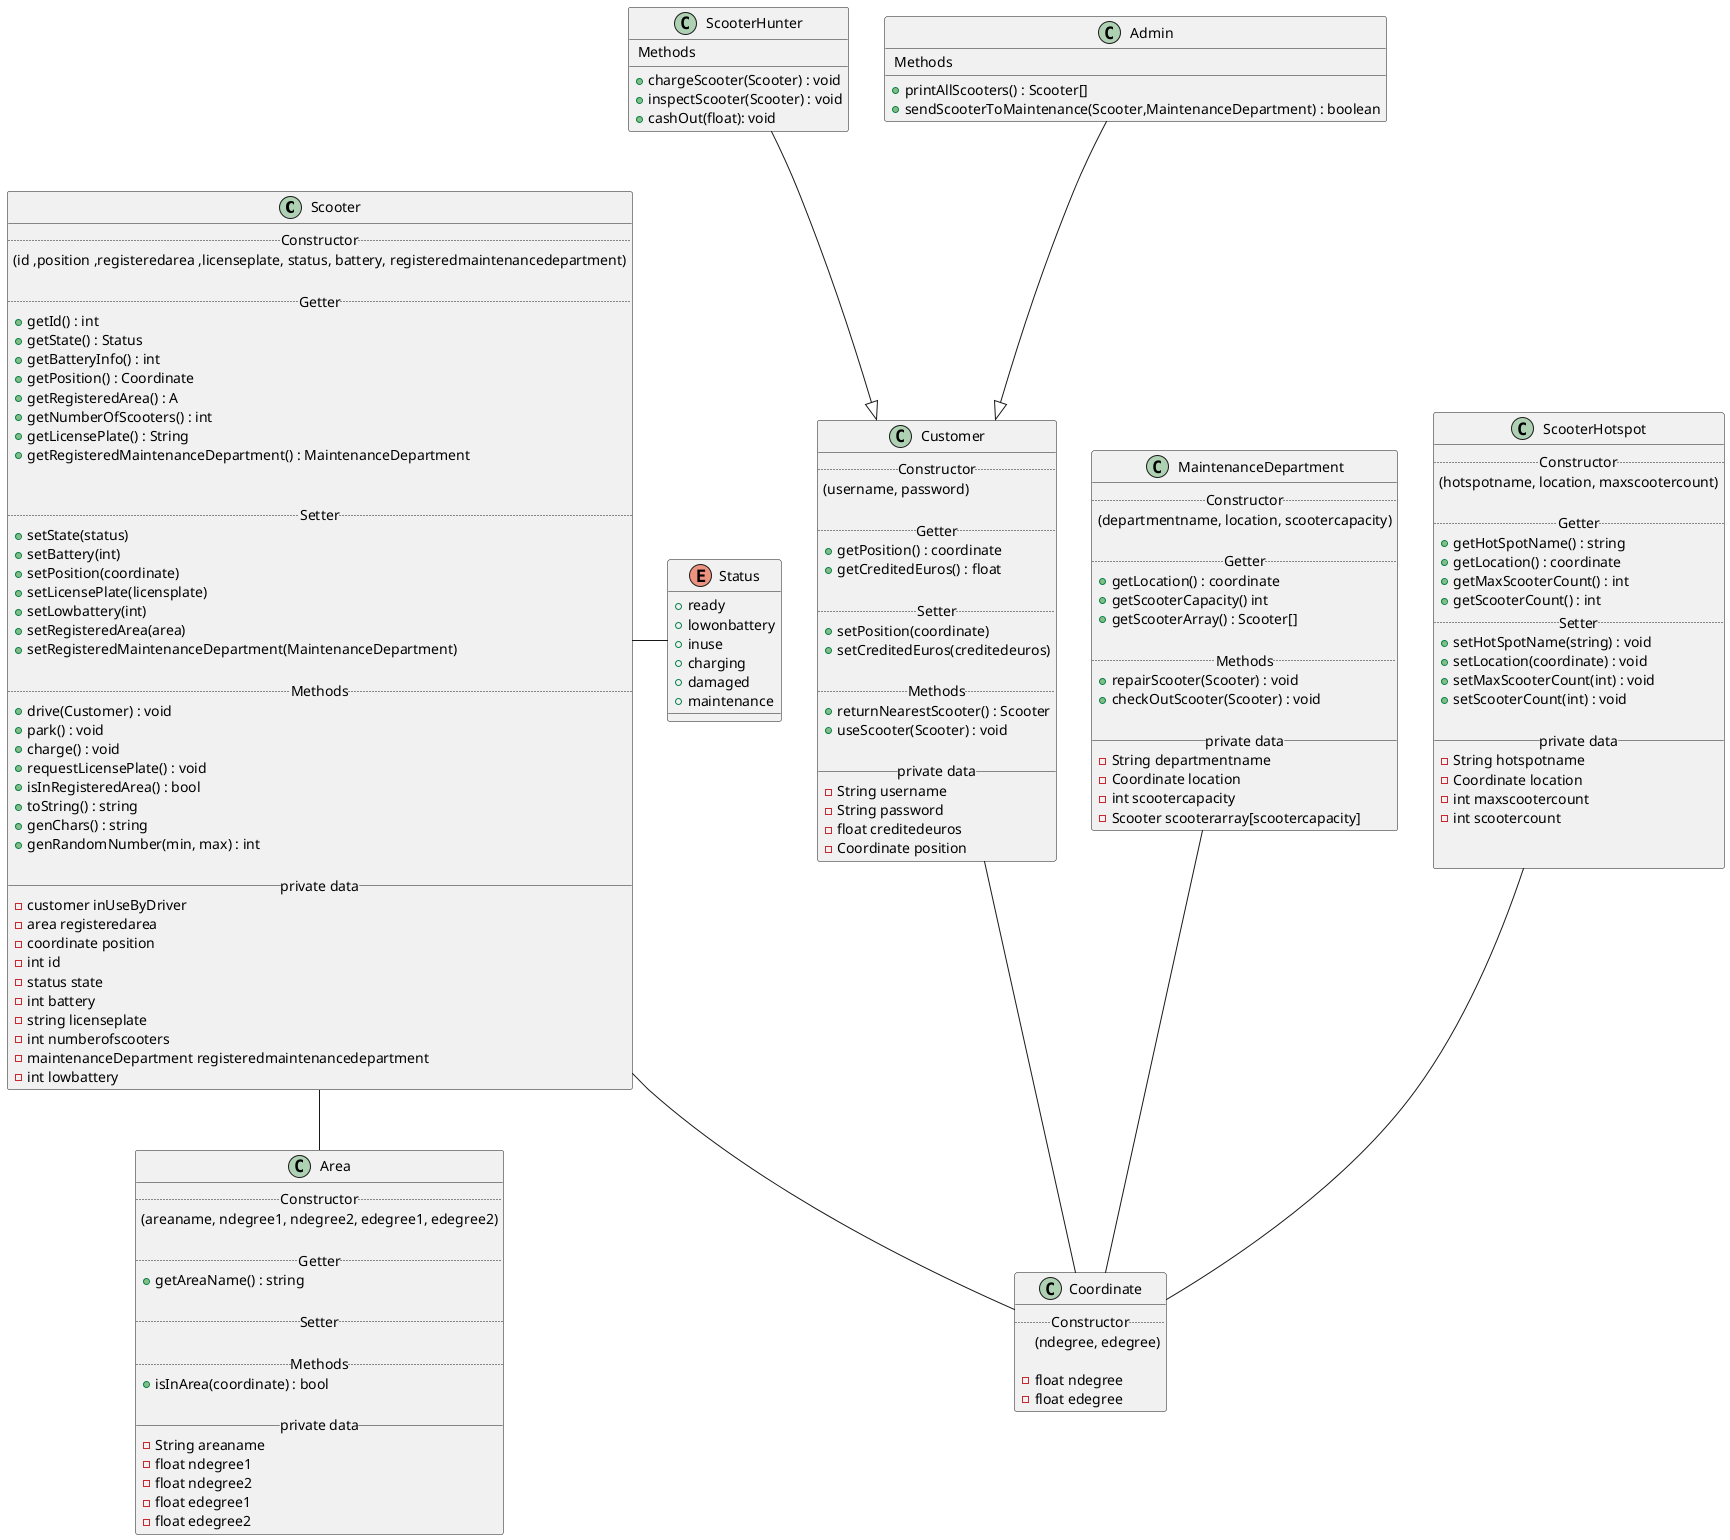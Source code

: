 @startuml





skinparam componentStyle uml2



class Scooter {
    .. Constructor ..
      (id ,position ,registeredarea ,licenseplate, status, battery, registeredmaintenancedepartment)

    .. Getter ..
  + getId() : int
  + getState() : Status
  + getBatteryInfo() : int
  + getPosition() : Coordinate
  + getRegisteredArea() : A
  + getNumberOfScooters() : int
  + getLicensePlate() : String
  + getRegisteredMaintenanceDepartment() : MaintenanceDepartment


  .. Setter ..
  + setState(status)
  + setBattery(int)
  + setPosition(coordinate)
  + setLicensePlate(licensplate)
  + setLowbattery(int)
  + setRegisteredArea(area)
  + setRegisteredMaintenanceDepartment(MaintenanceDepartment)

  .. Methods ..
  + drive(Customer) : void
  + park() : void
  + charge() : void
  + requestLicensePlate() : void
  + isInRegisteredArea() : bool
  + toString() : string
  + genChars() : string
  + genRandomNumber(min, max) : int

  __ private data __
  - customer inUseByDriver
  - area registeredarea
  - coordinate position
  - int id
  - status state
  - int battery
  - string licenseplate
  - int numberofscooters
  - maintenanceDepartment registeredmaintenancedepartment
  - int lowbattery
}

class Area {
  .. Constructor ..
  (areaname, ndegree1, ndegree2, edegree1, edegree2)

  .. Getter ..
  + getAreaName() : string

  .. Setter ..

  .. Methods ..
  + isInArea(coordinate) : bool

  __ private data __
  -String areaname
  -float ndegree1
  -float ndegree2
  -float edegree1
  -float edegree2
}



class Coordinate {
  .. Constructor ..
  (ndegree, edegree)

  -float ndegree
  -float edegree
}


class Customer {
  .. Constructor ..
  (username, password)

  .. Getter ..
  + getPosition() : coordinate
  + getCreditedEuros() : float

  .. Setter ..
  + setPosition(coordinate)
  + setCreditedEuros(creditedeuros)

  .. Methods ..
  + returnNearestScooter() : Scooter
  + useScooter(Scooter) : void

  __ private data __
  -String username
  -String password
  -float creditedeuros
  -Coordinate position
}

class ScooterHunter {

  .. Methods ..
  + chargeScooter(Scooter) : void
  + inspectScooter(Scooter) : void
  + cashOut(float): void
}

class Admin {

  .. Methods ..
  + printAllScooters() : Scooter[]
  + sendScooterToMaintenance(Scooter,MaintenanceDepartment) : boolean

}


class MaintenanceDepartment {
  .. Constructor ..
(departmentname, location, scootercapacity)

  .. Getter ..
  + getLocation() : coordinate
  + getScooterCapacity() int
  + getScooterArray() : Scooter[]

  .. Methods ..
  + repairScooter(Scooter) : void
  + checkOutScooter(Scooter) : void

  __ private data __
  -String departmentname
  -Coordinate location
  -int scootercapacity
  -Scooter scooterarray[scootercapacity]
}


class ScooterHotspot {
  .. Constructor ..
(hotspotname, location, maxscootercount)

  .. Getter ..
  + getHotSpotName() : string
  + getLocation() : coordinate
  + getMaxScooterCount() : int
  + getScooterCount() : int
  .. Setter ..
  + setHotSpotName(string) : void
  + setLocation(coordinate) : void
  + setMaxScooterCount(int) : void
  + setScooterCount(int) : void

  __ private data __
  -String hotspotname
  -Coordinate location
  -int maxscootercount
  -int scootercount


}

enum Status {
  + ready
  + lowonbattery
  + inuse
  + charging
  + damaged
  + maintenance
}

Admin --|> Customer
ScooterHunter --|> Customer
Scooter - Status
Scooter -- Coordinate
Scooter -- Area
MaintenanceDepartment -- Coordinate
ScooterHotspot -- Coordinate
Customer -- Coordinate


@enduml

